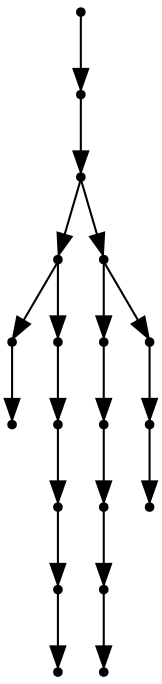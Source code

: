 digraph {
  19 [shape=point];
  18 [shape=point];
  17 [shape=point];
  7 [shape=point];
  1 [shape=point];
  0 [shape=point];
  6 [shape=point];
  5 [shape=point];
  4 [shape=point];
  3 [shape=point];
  2 [shape=point];
  16 [shape=point];
  12 [shape=point];
  11 [shape=point];
  10 [shape=point];
  9 [shape=point];
  8 [shape=point];
  15 [shape=point];
  14 [shape=point];
  13 [shape=point];
19 -> 18;
18 -> 17;
17 -> 7;
7 -> 1;
1 -> 0;
7 -> 6;
6 -> 5;
5 -> 4;
4 -> 3;
3 -> 2;
17 -> 16;
16 -> 12;
12 -> 11;
11 -> 10;
10 -> 9;
9 -> 8;
16 -> 15;
15 -> 14;
14 -> 13;
}

